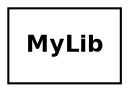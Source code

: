digraph "CPFTargetDependencyGraph" {
node [
 fontsize = "11", fontname="Helvetica-Bold"
];
    "node22" [ label="MyLib" shape="polygon"];
}
